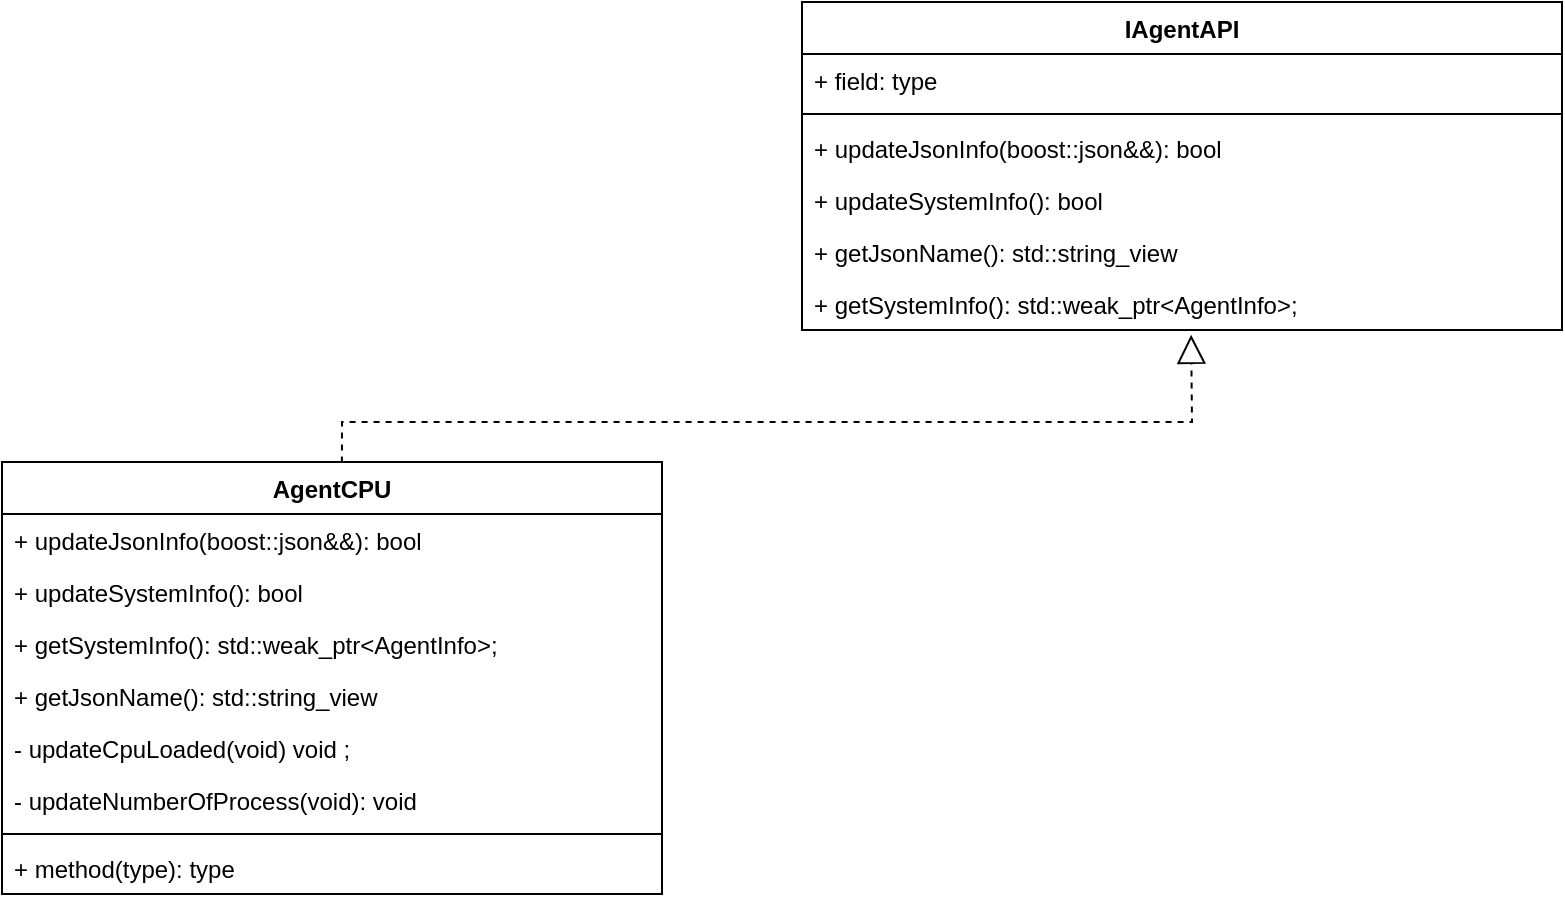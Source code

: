 <mxfile version="21.6.9" type="github">
  <diagram name="Страница 1" id="aJ7JxxEHpPaqvejBUoR0">
    <mxGraphModel dx="1752" dy="486" grid="1" gridSize="10" guides="1" tooltips="1" connect="1" arrows="1" fold="1" page="1" pageScale="1" pageWidth="827" pageHeight="1169" math="0" shadow="0">
      <root>
        <mxCell id="0" />
        <mxCell id="1" parent="0" />
        <mxCell id="a56x-h53n2mDF4Iu5Fj6-1" value="IAgentAPI" style="swimlane;fontStyle=1;align=center;verticalAlign=top;childLayout=stackLayout;horizontal=1;startSize=26;horizontalStack=0;resizeParent=1;resizeParentMax=0;resizeLast=0;collapsible=1;marginBottom=0;whiteSpace=wrap;html=1;" vertex="1" parent="1">
          <mxGeometry x="230" y="270" width="380" height="164" as="geometry" />
        </mxCell>
        <mxCell id="a56x-h53n2mDF4Iu5Fj6-2" value="+ field: type" style="text;strokeColor=none;fillColor=none;align=left;verticalAlign=top;spacingLeft=4;spacingRight=4;overflow=hidden;rotatable=0;points=[[0,0.5],[1,0.5]];portConstraint=eastwest;whiteSpace=wrap;html=1;" vertex="1" parent="a56x-h53n2mDF4Iu5Fj6-1">
          <mxGeometry y="26" width="380" height="26" as="geometry" />
        </mxCell>
        <mxCell id="a56x-h53n2mDF4Iu5Fj6-3" value="" style="line;strokeWidth=1;fillColor=none;align=left;verticalAlign=middle;spacingTop=-1;spacingLeft=3;spacingRight=3;rotatable=0;labelPosition=right;points=[];portConstraint=eastwest;strokeColor=inherit;" vertex="1" parent="a56x-h53n2mDF4Iu5Fj6-1">
          <mxGeometry y="52" width="380" height="8" as="geometry" />
        </mxCell>
        <mxCell id="a56x-h53n2mDF4Iu5Fj6-15" value="+ updateJsonInfo(boost::json&amp;amp;&amp;amp;): bool&amp;nbsp;" style="text;strokeColor=none;fillColor=none;align=left;verticalAlign=top;spacingLeft=4;spacingRight=4;overflow=hidden;rotatable=0;points=[[0,0.5],[1,0.5]];portConstraint=eastwest;whiteSpace=wrap;html=1;" vertex="1" parent="a56x-h53n2mDF4Iu5Fj6-1">
          <mxGeometry y="60" width="380" height="26" as="geometry" />
        </mxCell>
        <mxCell id="a56x-h53n2mDF4Iu5Fj6-18" value="+ updateSystemInfo(): bool" style="text;strokeColor=none;fillColor=none;align=left;verticalAlign=top;spacingLeft=4;spacingRight=4;overflow=hidden;rotatable=0;points=[[0,0.5],[1,0.5]];portConstraint=eastwest;whiteSpace=wrap;html=1;" vertex="1" parent="a56x-h53n2mDF4Iu5Fj6-1">
          <mxGeometry y="86" width="380" height="26" as="geometry" />
        </mxCell>
        <mxCell id="a56x-h53n2mDF4Iu5Fj6-17" value="+ getJsonName(): std::string_view&amp;nbsp;" style="text;strokeColor=none;fillColor=none;align=left;verticalAlign=top;spacingLeft=4;spacingRight=4;overflow=hidden;rotatable=0;points=[[0,0.5],[1,0.5]];portConstraint=eastwest;whiteSpace=wrap;html=1;" vertex="1" parent="a56x-h53n2mDF4Iu5Fj6-1">
          <mxGeometry y="112" width="380" height="26" as="geometry" />
        </mxCell>
        <mxCell id="a56x-h53n2mDF4Iu5Fj6-16" value="+ getSystemInfo(): std::weak_ptr&amp;lt;AgentInfo&amp;gt;;&amp;nbsp;" style="text;strokeColor=none;fillColor=none;align=left;verticalAlign=top;spacingLeft=4;spacingRight=4;overflow=hidden;rotatable=0;points=[[0,0.5],[1,0.5]];portConstraint=eastwest;whiteSpace=wrap;html=1;" vertex="1" parent="a56x-h53n2mDF4Iu5Fj6-1">
          <mxGeometry y="138" width="380" height="26" as="geometry" />
        </mxCell>
        <mxCell id="a56x-h53n2mDF4Iu5Fj6-5" value="AgentCPU" style="swimlane;fontStyle=1;align=center;verticalAlign=top;childLayout=stackLayout;horizontal=1;startSize=26;horizontalStack=0;resizeParent=1;resizeParentMax=0;resizeLast=0;collapsible=1;marginBottom=0;whiteSpace=wrap;html=1;" vertex="1" parent="1">
          <mxGeometry x="-170" y="500" width="330" height="216" as="geometry" />
        </mxCell>
        <mxCell id="a56x-h53n2mDF4Iu5Fj6-6" value="+ updateJsonInfo(boost::json&amp;amp;&amp;amp;): bool&amp;nbsp;" style="text;strokeColor=none;fillColor=none;align=left;verticalAlign=top;spacingLeft=4;spacingRight=4;overflow=hidden;rotatable=0;points=[[0,0.5],[1,0.5]];portConstraint=eastwest;whiteSpace=wrap;html=1;" vertex="1" parent="a56x-h53n2mDF4Iu5Fj6-5">
          <mxGeometry y="26" width="330" height="26" as="geometry" />
        </mxCell>
        <mxCell id="a56x-h53n2mDF4Iu5Fj6-9" value="+ updateSystemInfo(): bool" style="text;strokeColor=none;fillColor=none;align=left;verticalAlign=top;spacingLeft=4;spacingRight=4;overflow=hidden;rotatable=0;points=[[0,0.5],[1,0.5]];portConstraint=eastwest;whiteSpace=wrap;html=1;" vertex="1" parent="a56x-h53n2mDF4Iu5Fj6-5">
          <mxGeometry y="52" width="330" height="26" as="geometry" />
        </mxCell>
        <mxCell id="a56x-h53n2mDF4Iu5Fj6-10" value="+ getSystemInfo(): std::weak_ptr&amp;lt;AgentInfo&amp;gt;;&amp;nbsp;" style="text;strokeColor=none;fillColor=none;align=left;verticalAlign=top;spacingLeft=4;spacingRight=4;overflow=hidden;rotatable=0;points=[[0,0.5],[1,0.5]];portConstraint=eastwest;whiteSpace=wrap;html=1;" vertex="1" parent="a56x-h53n2mDF4Iu5Fj6-5">
          <mxGeometry y="78" width="330" height="26" as="geometry" />
        </mxCell>
        <mxCell id="a56x-h53n2mDF4Iu5Fj6-14" value="+ getJsonName(): std::string_view&amp;nbsp;" style="text;strokeColor=none;fillColor=none;align=left;verticalAlign=top;spacingLeft=4;spacingRight=4;overflow=hidden;rotatable=0;points=[[0,0.5],[1,0.5]];portConstraint=eastwest;whiteSpace=wrap;html=1;" vertex="1" parent="a56x-h53n2mDF4Iu5Fj6-5">
          <mxGeometry y="104" width="330" height="26" as="geometry" />
        </mxCell>
        <mxCell id="a56x-h53n2mDF4Iu5Fj6-13" value="- updateCpuLoaded(void) void ;" style="text;strokeColor=none;fillColor=none;align=left;verticalAlign=top;spacingLeft=4;spacingRight=4;overflow=hidden;rotatable=0;points=[[0,0.5],[1,0.5]];portConstraint=eastwest;whiteSpace=wrap;html=1;" vertex="1" parent="a56x-h53n2mDF4Iu5Fj6-5">
          <mxGeometry y="130" width="330" height="26" as="geometry" />
        </mxCell>
        <mxCell id="a56x-h53n2mDF4Iu5Fj6-12" value="- updateNumberOfProcess(void): void&amp;nbsp;" style="text;strokeColor=none;fillColor=none;align=left;verticalAlign=top;spacingLeft=4;spacingRight=4;overflow=hidden;rotatable=0;points=[[0,0.5],[1,0.5]];portConstraint=eastwest;whiteSpace=wrap;html=1;" vertex="1" parent="a56x-h53n2mDF4Iu5Fj6-5">
          <mxGeometry y="156" width="330" height="26" as="geometry" />
        </mxCell>
        <mxCell id="a56x-h53n2mDF4Iu5Fj6-7" value="" style="line;strokeWidth=1;fillColor=none;align=left;verticalAlign=middle;spacingTop=-1;spacingLeft=3;spacingRight=3;rotatable=0;labelPosition=right;points=[];portConstraint=eastwest;strokeColor=inherit;" vertex="1" parent="a56x-h53n2mDF4Iu5Fj6-5">
          <mxGeometry y="182" width="330" height="8" as="geometry" />
        </mxCell>
        <mxCell id="a56x-h53n2mDF4Iu5Fj6-8" value="+ method(type): type" style="text;strokeColor=none;fillColor=none;align=left;verticalAlign=top;spacingLeft=4;spacingRight=4;overflow=hidden;rotatable=0;points=[[0,0.5],[1,0.5]];portConstraint=eastwest;whiteSpace=wrap;html=1;" vertex="1" parent="a56x-h53n2mDF4Iu5Fj6-5">
          <mxGeometry y="190" width="330" height="26" as="geometry" />
        </mxCell>
        <mxCell id="a56x-h53n2mDF4Iu5Fj6-19" value="" style="endArrow=block;dashed=1;endFill=0;endSize=12;html=1;rounded=0;entryX=0.512;entryY=1.092;entryDx=0;entryDy=0;entryPerimeter=0;exitX=0.515;exitY=0.001;exitDx=0;exitDy=0;exitPerimeter=0;" edge="1" parent="1" source="a56x-h53n2mDF4Iu5Fj6-5" target="a56x-h53n2mDF4Iu5Fj6-16">
          <mxGeometry width="160" relative="1" as="geometry">
            <mxPoint x="220" y="500" as="sourcePoint" />
            <mxPoint x="380" y="500" as="targetPoint" />
            <Array as="points">
              <mxPoint y="480" />
              <mxPoint x="425" y="480" />
            </Array>
          </mxGeometry>
        </mxCell>
      </root>
    </mxGraphModel>
  </diagram>
</mxfile>
